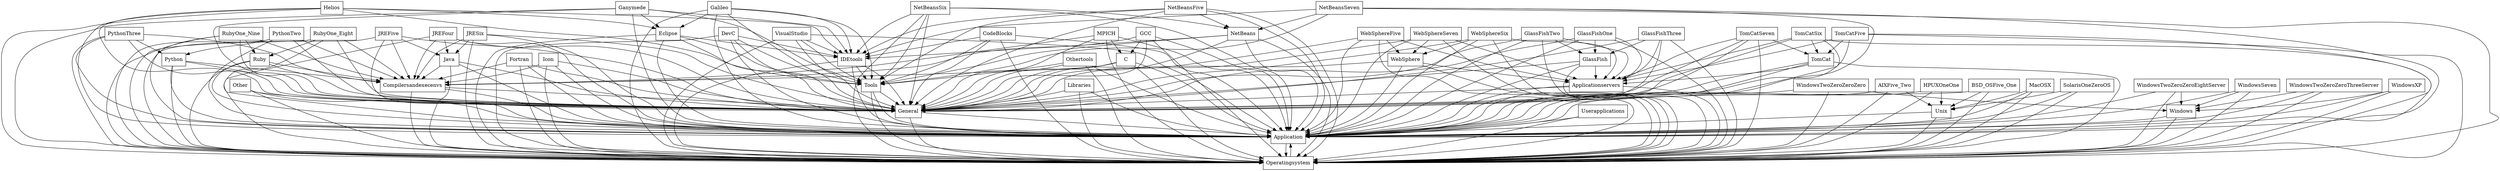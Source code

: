 digraph{
graph [rankdir=TB];
node [shape=box];
edge [arrowhead=normal];
0[label="Eclipse",]
1[label="DevC",]
2[label="BSD_OSFive_One",]
3[label="WindowsSeven",]
4[label="PythonTwo",]
5[label="IDEtools",]
6[label="Java",]
7[label="VisualStudio",]
8[label="MacOSX",]
9[label="General",]
10[label="Libraries",]
11[label="WindowsTwoZeroZeroZero",]
12[label="WebSphereFive",]
13[label="JREFour",]
14[label="WebSphere",]
15[label="GlassFishTwo",]
16[label="Ruby",]
17[label="Other",]
18[label="Helios",]
19[label="RubyOne_Eight",]
20[label="GlassFish",]
21[label="PythonThree",]
22[label="Tools",]
23[label="RubyOne_Nine",]
24[label="Ganymede",]
25[label="Application",]
26[label="NetBeansSix",]
27[label="WindowsTwoZeroZeroThreeServer",]
28[label="Operatingsystem",]
29[label="Unix",]
30[label="JREFive",]
31[label="TomCatSeven",]
32[label="C",]
33[label="WindowsXP",]
34[label="NetBeans",]
35[label="TomCatSix",]
36[label="Fortran",]
37[label="NetBeansSeven",]
38[label="Python",]
39[label="GlassFishOne",]
40[label="MPICH",]
41[label="SolarisOneZeroOS",]
42[label="Userapplications",]
43[label="AIXFive_Two",]
44[label="HPUXOneOne",]
45[label="Galileo",]
46[label="WebSphereSeven",]
47[label="Compilersandexecenvs",]
48[label="WindowsTwoZeroZeroEightServer",]
49[label="Windows",]
50[label="TomCat",]
51[label="WebSphereSix",]
52[label="TomCatFive",]
53[label="NetBeansFive",]
54[label="JRESix",]
55[label="Applicationservers",]
56[label="CodeBlocks",]
57[label="GCC",]
58[label="GlassFishThree",]
59[label="Othertools",]
60[label="Icon",]
0->5[label="",]
0->9[label="",]
0->22[label="",]
0->25[label="",]
0->28[label="",]
1->5[label="",]
1->9[label="",]
1->22[label="",]
1->25[label="",]
1->28[label="",]
2->25[label="",]
2->28[label="",]
2->29[label="",]
3->25[label="",]
3->28[label="",]
3->49[label="",]
4->9[label="",]
4->25[label="",]
4->28[label="",]
4->38[label="",]
4->47[label="",]
5->9[label="",]
5->22[label="",]
5->25[label="",]
5->28[label="",]
6->9[label="",]
6->25[label="",]
6->28[label="",]
6->47[label="",]
7->5[label="",]
7->9[label="",]
7->22[label="",]
7->25[label="",]
7->28[label="",]
8->25[label="",]
8->28[label="",]
8->29[label="",]
9->25[label="",]
9->28[label="",]
10->9[label="",]
10->25[label="",]
10->28[label="",]
11->25[label="",]
11->28[label="",]
11->49[label="",]
12->9[label="",]
12->14[label="",]
12->25[label="",]
12->28[label="",]
12->55[label="",]
13->6[label="",]
13->9[label="",]
13->25[label="",]
13->28[label="",]
13->47[label="",]
14->9[label="",]
14->25[label="",]
14->28[label="",]
14->55[label="",]
15->9[label="",]
15->20[label="",]
15->25[label="",]
15->28[label="",]
15->55[label="",]
16->9[label="",]
16->25[label="",]
16->28[label="",]
16->47[label="",]
17->9[label="",]
17->25[label="",]
17->28[label="",]
18->0[label="",]
18->5[label="",]
18->9[label="",]
18->22[label="",]
18->25[label="",]
18->28[label="",]
19->9[label="",]
19->16[label="",]
19->25[label="",]
19->28[label="",]
19->47[label="",]
20->9[label="",]
20->25[label="",]
20->28[label="",]
20->55[label="",]
21->9[label="",]
21->25[label="",]
21->28[label="",]
21->38[label="",]
21->47[label="",]
22->9[label="",]
22->25[label="",]
22->28[label="",]
23->9[label="",]
23->16[label="",]
23->25[label="",]
23->28[label="",]
23->47[label="",]
24->0[label="",]
24->5[label="",]
24->9[label="",]
24->22[label="",]
24->25[label="",]
24->28[label="",]
25->28[label="",]
26->5[label="",]
26->9[label="",]
26->22[label="",]
26->25[label="",]
26->28[label="",]
26->34[label="",]
27->25[label="",]
27->28[label="",]
27->49[label="",]
28->25[label="",]
29->25[label="",]
29->28[label="",]
30->6[label="",]
30->9[label="",]
30->25[label="",]
30->28[label="",]
30->47[label="",]
31->9[label="",]
31->25[label="",]
31->28[label="",]
31->50[label="",]
31->55[label="",]
32->9[label="",]
32->25[label="",]
32->28[label="",]
32->47[label="",]
33->25[label="",]
33->28[label="",]
33->49[label="",]
34->5[label="",]
34->9[label="",]
34->22[label="",]
34->25[label="",]
34->28[label="",]
35->9[label="",]
35->25[label="",]
35->28[label="",]
35->50[label="",]
35->55[label="",]
36->9[label="",]
36->25[label="",]
36->28[label="",]
36->47[label="",]
37->5[label="",]
37->9[label="",]
37->22[label="",]
37->25[label="",]
37->28[label="",]
37->34[label="",]
38->9[label="",]
38->25[label="",]
38->28[label="",]
38->47[label="",]
39->9[label="",]
39->20[label="",]
39->25[label="",]
39->28[label="",]
39->55[label="",]
40->9[label="",]
40->25[label="",]
40->28[label="",]
40->32[label="",]
40->47[label="",]
41->25[label="",]
41->28[label="",]
41->29[label="",]
42->25[label="",]
42->28[label="",]
43->25[label="",]
43->28[label="",]
43->29[label="",]
44->25[label="",]
44->28[label="",]
44->29[label="",]
45->0[label="",]
45->5[label="",]
45->9[label="",]
45->22[label="",]
45->25[label="",]
45->28[label="",]
46->9[label="",]
46->14[label="",]
46->25[label="",]
46->28[label="",]
46->55[label="",]
47->9[label="",]
47->25[label="",]
47->28[label="",]
48->25[label="",]
48->28[label="",]
48->49[label="",]
49->25[label="",]
49->28[label="",]
50->9[label="",]
50->25[label="",]
50->28[label="",]
50->55[label="",]
51->9[label="",]
51->14[label="",]
51->25[label="",]
51->28[label="",]
51->55[label="",]
52->9[label="",]
52->25[label="",]
52->28[label="",]
52->50[label="",]
52->55[label="",]
53->5[label="",]
53->9[label="",]
53->22[label="",]
53->25[label="",]
53->28[label="",]
53->34[label="",]
54->6[label="",]
54->9[label="",]
54->25[label="",]
54->28[label="",]
54->47[label="",]
55->9[label="",]
55->25[label="",]
55->28[label="",]
56->5[label="",]
56->9[label="",]
56->22[label="",]
56->25[label="",]
56->28[label="",]
57->9[label="",]
57->25[label="",]
57->28[label="",]
57->32[label="",]
57->47[label="",]
58->9[label="",]
58->20[label="",]
58->25[label="",]
58->28[label="",]
58->55[label="",]
59->9[label="",]
59->22[label="",]
59->25[label="",]
59->28[label="",]
60->9[label="",]
60->25[label="",]
60->28[label="",]
60->47[label="",]
}
